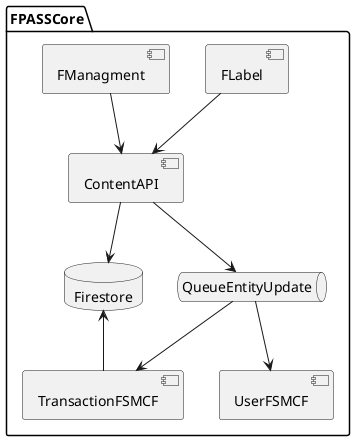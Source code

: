 @startuml Overview

package FPASSCore {
  component ContentAPI
  database Firestore
  component FLabel
  component FManagment
  queue QueueEntityUpdate
  component TransactionFSMCF
  component UserFSMCF
}

FLabel --> ContentAPI
FManagment --> ContentAPI
ContentAPI --> QueueEntityUpdate
ContentAPI --> Firestore
QueueEntityUpdate --> TransactionFSMCF
QueueEntityUpdate --> UserFSMCF

TransactionFSMCF -up-> Firestore

@enduml